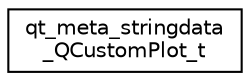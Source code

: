 digraph "Graphical Class Hierarchy"
{
  edge [fontname="Helvetica",fontsize="10",labelfontname="Helvetica",labelfontsize="10"];
  node [fontname="Helvetica",fontsize="10",shape=record];
  rankdir="LR";
  Node1 [label="qt_meta_stringdata\l_QCustomPlot_t",height=0.2,width=0.4,color="black", fillcolor="white", style="filled",URL="$structqt__meta__stringdata___q_custom_plot__t.html"];
}
